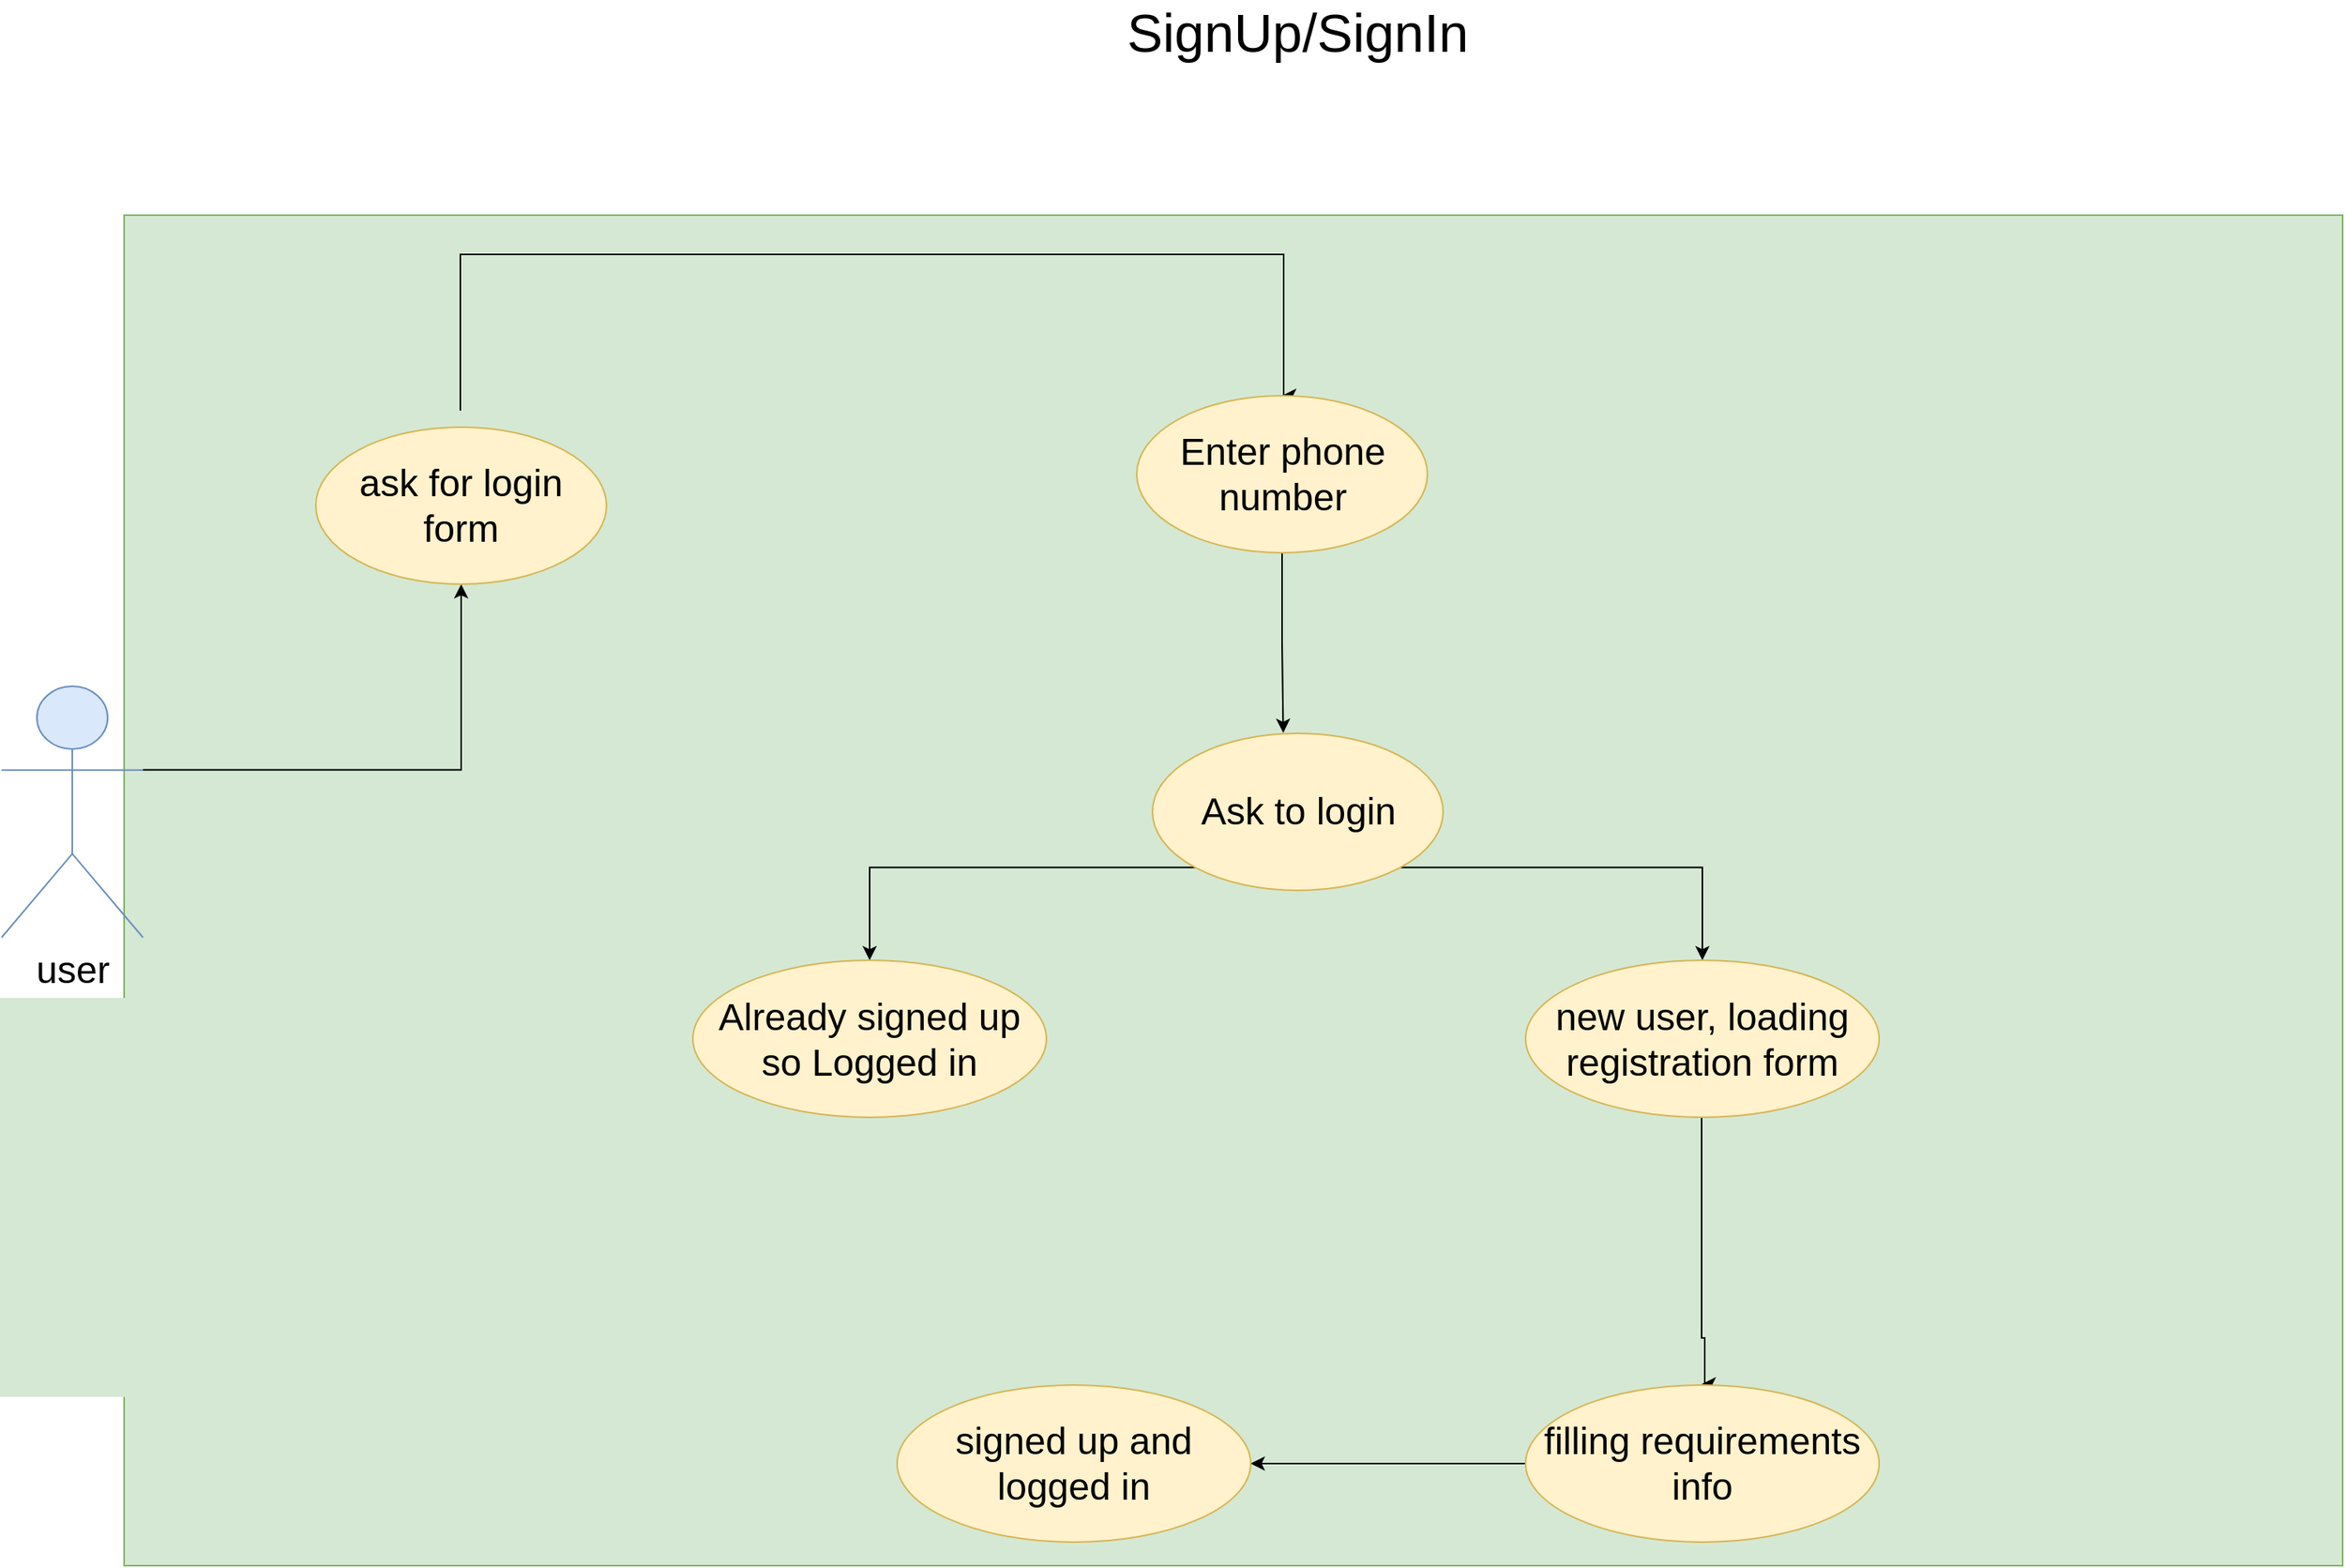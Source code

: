 <mxfile version="10.6.0" type="github"><diagram id="Jn3EEvx-afWV9pZab_13" name="Page-1"><mxGraphModel dx="2737" dy="2283" grid="1" gridSize="10" guides="1" tooltips="1" connect="1" arrows="1" fold="1" page="1" pageScale="1" pageWidth="1100" pageHeight="850" math="0" shadow="0"><root><mxCell id="0"/><mxCell id="1" parent="0"/><mxCell id="iZSroDSytFctWWK8Xqqc-1" value="" style="rounded=0;whiteSpace=wrap;html=1;fillColor=#d5e8d4;strokeColor=#82b366;" vertex="1" parent="1"><mxGeometry x="548" y="426" width="1412" height="860" as="geometry"/></mxCell><mxCell id="iZSroDSytFctWWK8Xqqc-2" style="edgeStyle=orthogonalEdgeStyle;rounded=0;orthogonalLoop=1;jettySize=auto;html=1;exitX=1;exitY=0.333;exitDx=0;exitDy=0;exitPerimeter=0;fontSize=24;" edge="1" parent="1" source="iZSroDSytFctWWK8Xqqc-3" target="iZSroDSytFctWWK8Xqqc-6"><mxGeometry relative="1" as="geometry"/></mxCell><mxCell id="iZSroDSytFctWWK8Xqqc-3" value="user&lt;br style=&quot;font-size: 24px;&quot;&gt;" style="shape=umlActor;verticalLabelPosition=bottom;labelBackgroundColor=#ffffff;verticalAlign=top;html=1;outlineConnect=0;fontSize=24;fillColor=#dae8fc;strokeColor=#6c8ebf;" vertex="1" parent="1"><mxGeometry x="470" y="726" width="90" height="160" as="geometry"/></mxCell><mxCell id="iZSroDSytFctWWK8Xqqc-4" value="&lt;font style=&quot;font-size: 34px&quot;&gt;SignUp/SignIn&lt;/font&gt;" style="text;html=1;strokeColor=none;fillColor=none;align=center;verticalAlign=middle;whiteSpace=wrap;rounded=0;" vertex="1" parent="1"><mxGeometry x="1275" y="300" width="40" height="20" as="geometry"/></mxCell><mxCell id="iZSroDSytFctWWK8Xqqc-5" style="edgeStyle=orthogonalEdgeStyle;rounded=0;orthogonalLoop=1;jettySize=auto;html=1;exitX=1;exitY=0.5;exitDx=0;exitDy=0;entryX=0.5;entryY=0;entryDx=0;entryDy=0;fontSize=24;fontColor=#000000;" edge="1" parent="1" target="iZSroDSytFctWWK8Xqqc-8"><mxGeometry relative="1" as="geometry"><mxPoint x="762" y="550.5" as="sourcePoint"/><mxPoint x="1099.5" y="530" as="targetPoint"/><Array as="points"><mxPoint x="762" y="451"/><mxPoint x="1286" y="451"/><mxPoint x="1286" y="541"/></Array></mxGeometry></mxCell><mxCell id="iZSroDSytFctWWK8Xqqc-6" value="ask for login form" style="ellipse;whiteSpace=wrap;html=1;fontSize=24;fillColor=#fff2cc;strokeColor=#d6b656;" vertex="1" parent="1"><mxGeometry x="670" y="561" width="185" height="100" as="geometry"/></mxCell><mxCell id="iZSroDSytFctWWK8Xqqc-7" style="edgeStyle=orthogonalEdgeStyle;rounded=0;orthogonalLoop=1;jettySize=auto;html=1;exitX=0.5;exitY=1;exitDx=0;exitDy=0;entryX=0.45;entryY=-0.003;entryDx=0;entryDy=0;entryPerimeter=0;fontSize=24;fontColor=#000000;" edge="1" parent="1" source="iZSroDSytFctWWK8Xqqc-8" target="iZSroDSytFctWWK8Xqqc-11"><mxGeometry relative="1" as="geometry"/></mxCell><mxCell id="iZSroDSytFctWWK8Xqqc-8" value="Enter phone number" style="ellipse;whiteSpace=wrap;html=1;fontSize=24;fillColor=#fff2cc;strokeColor=#d6b656;" vertex="1" parent="1"><mxGeometry x="1192.5" y="541" width="185" height="100" as="geometry"/></mxCell><mxCell id="iZSroDSytFctWWK8Xqqc-9" style="edgeStyle=orthogonalEdgeStyle;rounded=0;orthogonalLoop=1;jettySize=auto;html=1;exitX=0;exitY=1;exitDx=0;exitDy=0;fontSize=24;fontColor=#000000;entryX=0.5;entryY=0;entryDx=0;entryDy=0;" edge="1" parent="1" source="iZSroDSytFctWWK8Xqqc-11" target="iZSroDSytFctWWK8Xqqc-12"><mxGeometry relative="1" as="geometry"><mxPoint x="790" y="901" as="targetPoint"/></mxGeometry></mxCell><mxCell id="iZSroDSytFctWWK8Xqqc-10" style="edgeStyle=orthogonalEdgeStyle;rounded=0;orthogonalLoop=1;jettySize=auto;html=1;exitX=1;exitY=1;exitDx=0;exitDy=0;fontSize=24;fontColor=#000000;entryX=0.5;entryY=0;entryDx=0;entryDy=0;" edge="1" parent="1" source="iZSroDSytFctWWK8Xqqc-11" target="iZSroDSytFctWWK8Xqqc-14"><mxGeometry relative="1" as="geometry"><mxPoint x="1593" y="891" as="targetPoint"/></mxGeometry></mxCell><mxCell id="iZSroDSytFctWWK8Xqqc-11" value="Ask to login" style="ellipse;whiteSpace=wrap;html=1;fontSize=24;fillColor=#fff2cc;strokeColor=#d6b656;" vertex="1" parent="1"><mxGeometry x="1202.5" y="756" width="185" height="100" as="geometry"/></mxCell><mxCell id="iZSroDSytFctWWK8Xqqc-12" value="Already signed up so Logged in" style="ellipse;whiteSpace=wrap;html=1;fontSize=24;fillColor=#fff2cc;strokeColor=#d6b656;" vertex="1" parent="1"><mxGeometry x="910" y="900.5" width="225" height="100" as="geometry"/></mxCell><mxCell id="iZSroDSytFctWWK8Xqqc-13" style="edgeStyle=orthogonalEdgeStyle;rounded=0;orthogonalLoop=1;jettySize=auto;html=1;exitX=0.5;exitY=1;exitDx=0;exitDy=0;entryX=0.5;entryY=0;entryDx=0;entryDy=0;fontSize=24;fontColor=#000000;" edge="1" parent="1"><mxGeometry relative="1" as="geometry"><mxPoint x="1552" y="1000.5" as="sourcePoint"/><mxPoint x="1552" y="1170.5" as="targetPoint"/><Array as="points"><mxPoint x="1554" y="1141"/></Array></mxGeometry></mxCell><mxCell id="iZSroDSytFctWWK8Xqqc-14" value="new user, loading&lt;br&gt;registration form&lt;br&gt;" style="ellipse;whiteSpace=wrap;html=1;fontSize=24;fillColor=#fff2cc;strokeColor=#d6b656;" vertex="1" parent="1"><mxGeometry x="1440" y="900.5" width="225" height="100" as="geometry"/></mxCell><mxCell id="iZSroDSytFctWWK8Xqqc-15" style="edgeStyle=orthogonalEdgeStyle;rounded=0;orthogonalLoop=1;jettySize=auto;html=1;exitX=0;exitY=0.5;exitDx=0;exitDy=0;entryX=1;entryY=0.5;entryDx=0;entryDy=0;fontSize=24;fontColor=#000000;" edge="1" parent="1" source="iZSroDSytFctWWK8Xqqc-16" target="iZSroDSytFctWWK8Xqqc-17"><mxGeometry relative="1" as="geometry"/></mxCell><mxCell id="iZSroDSytFctWWK8Xqqc-16" value="filling requirements info&lt;br&gt;" style="ellipse;whiteSpace=wrap;html=1;fontSize=24;fillColor=#fff2cc;strokeColor=#d6b656;" vertex="1" parent="1"><mxGeometry x="1440" y="1171" width="225" height="100" as="geometry"/></mxCell><mxCell id="iZSroDSytFctWWK8Xqqc-17" value="signed up and logged in&lt;br&gt;" style="ellipse;whiteSpace=wrap;html=1;fontSize=24;fillColor=#fff2cc;strokeColor=#d6b656;" vertex="1" parent="1"><mxGeometry x="1040" y="1171" width="225" height="100" as="geometry"/></mxCell></root></mxGraphModel></diagram></mxfile>